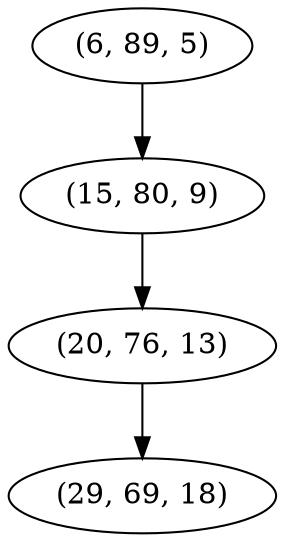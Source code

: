 digraph tree {
    "(6, 89, 5)";
    "(15, 80, 9)";
    "(20, 76, 13)";
    "(29, 69, 18)";
    "(6, 89, 5)" -> "(15, 80, 9)";
    "(15, 80, 9)" -> "(20, 76, 13)";
    "(20, 76, 13)" -> "(29, 69, 18)";
}
